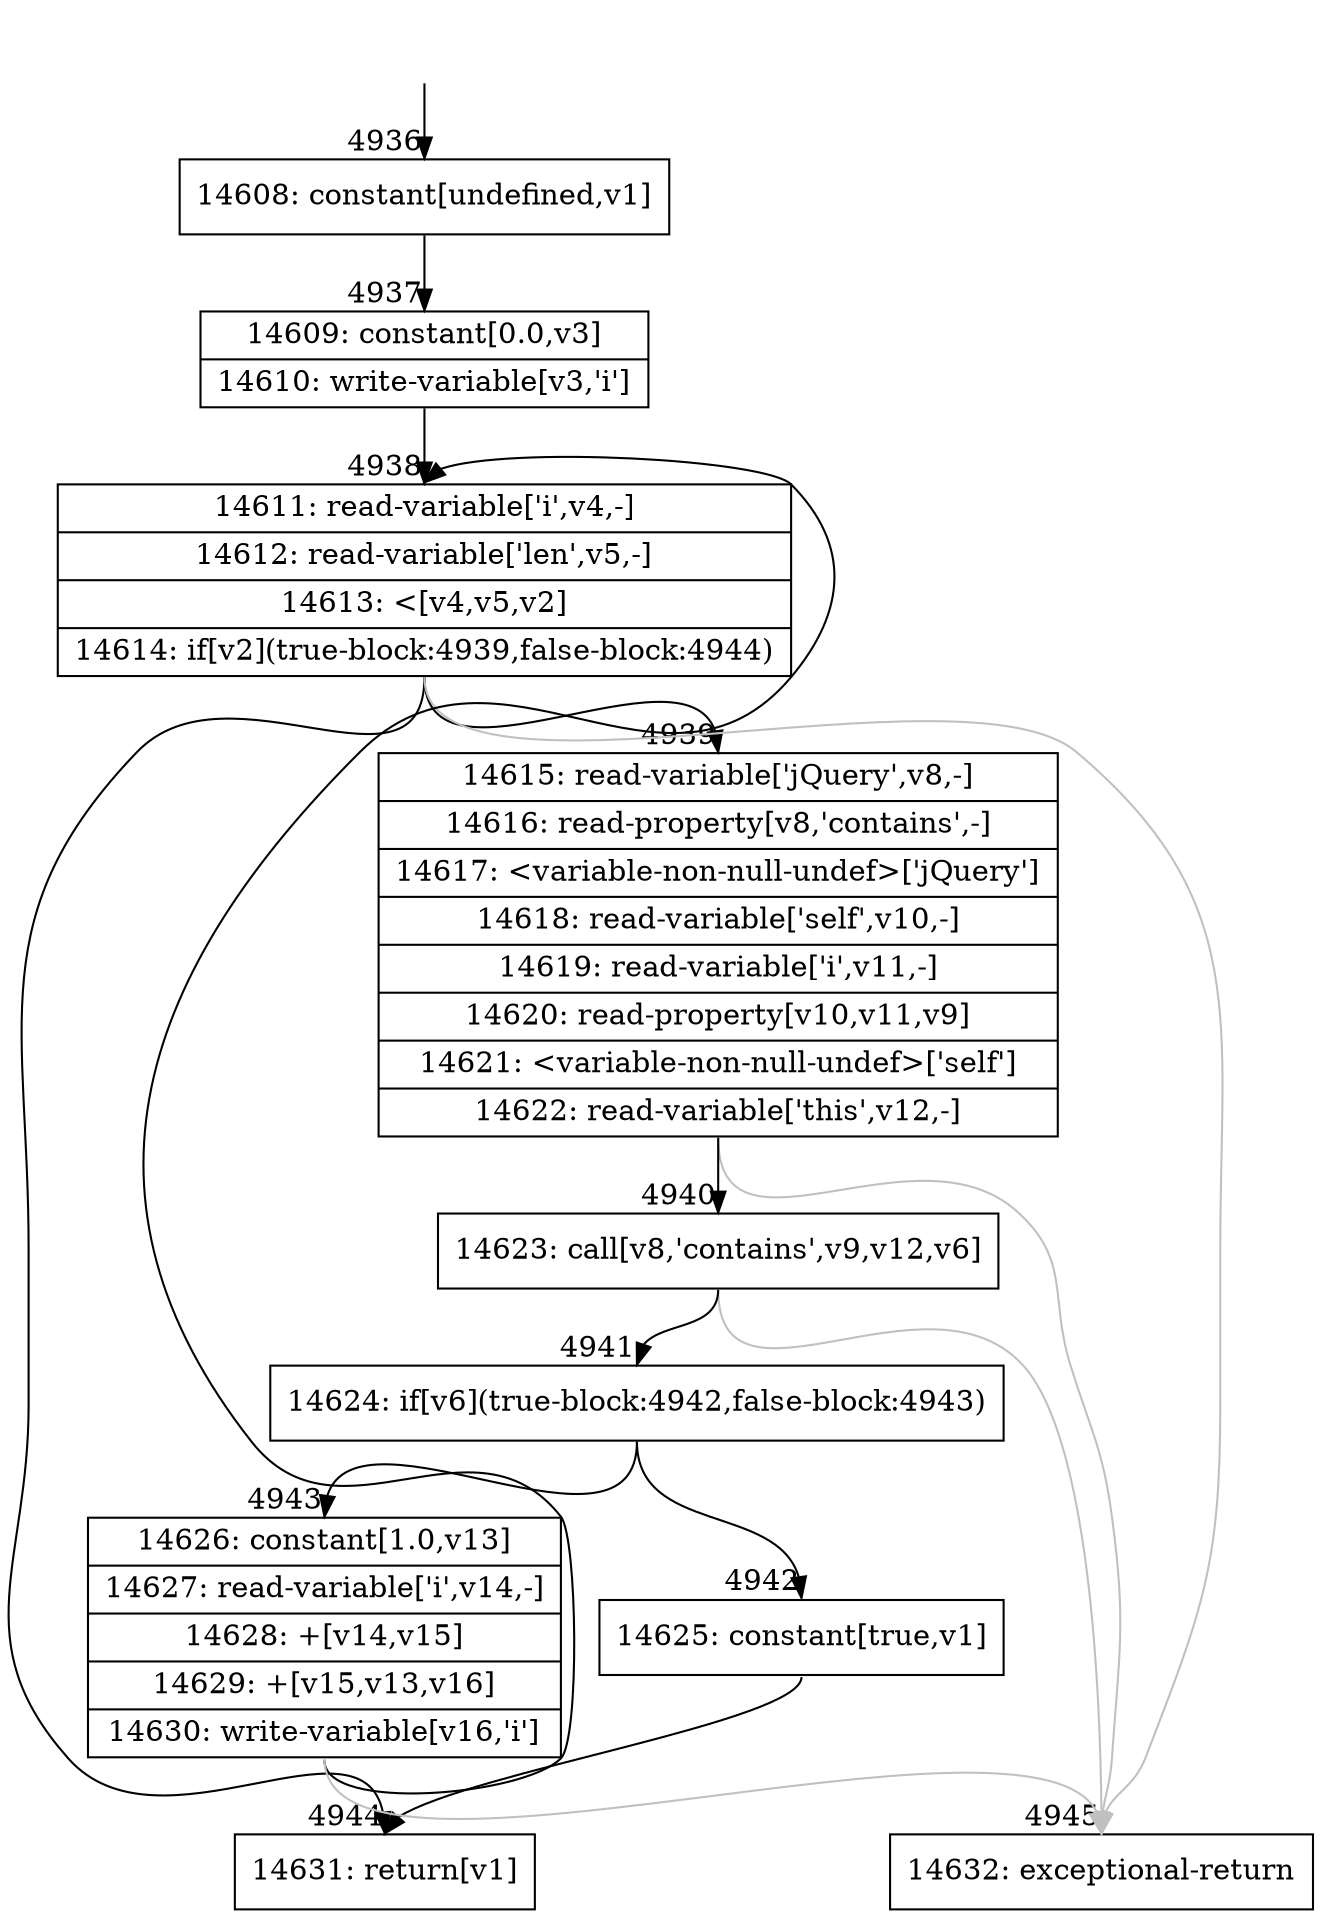 digraph {
rankdir="TD"
BB_entry314[shape=none,label=""];
BB_entry314 -> BB4936 [tailport=s, headport=n, headlabel="    4936"]
BB4936 [shape=record label="{14608: constant[undefined,v1]}" ] 
BB4936 -> BB4937 [tailport=s, headport=n, headlabel="      4937"]
BB4937 [shape=record label="{14609: constant[0.0,v3]|14610: write-variable[v3,'i']}" ] 
BB4937 -> BB4938 [tailport=s, headport=n, headlabel="      4938"]
BB4938 [shape=record label="{14611: read-variable['i',v4,-]|14612: read-variable['len',v5,-]|14613: \<[v4,v5,v2]|14614: if[v2](true-block:4939,false-block:4944)}" ] 
BB4938 -> BB4939 [tailport=s, headport=n, headlabel="      4939"]
BB4938 -> BB4944 [tailport=s, headport=n, headlabel="      4944"]
BB4938 -> BB4945 [tailport=s, headport=n, color=gray, headlabel="      4945"]
BB4939 [shape=record label="{14615: read-variable['jQuery',v8,-]|14616: read-property[v8,'contains',-]|14617: \<variable-non-null-undef\>['jQuery']|14618: read-variable['self',v10,-]|14619: read-variable['i',v11,-]|14620: read-property[v10,v11,v9]|14621: \<variable-non-null-undef\>['self']|14622: read-variable['this',v12,-]}" ] 
BB4939 -> BB4940 [tailport=s, headport=n, headlabel="      4940"]
BB4939 -> BB4945 [tailport=s, headport=n, color=gray]
BB4940 [shape=record label="{14623: call[v8,'contains',v9,v12,v6]}" ] 
BB4940 -> BB4941 [tailport=s, headport=n, headlabel="      4941"]
BB4940 -> BB4945 [tailport=s, headport=n, color=gray]
BB4941 [shape=record label="{14624: if[v6](true-block:4942,false-block:4943)}" ] 
BB4941 -> BB4942 [tailport=s, headport=n, headlabel="      4942"]
BB4941 -> BB4943 [tailport=s, headport=n, headlabel="      4943"]
BB4942 [shape=record label="{14625: constant[true,v1]}" ] 
BB4942 -> BB4944 [tailport=s, headport=n]
BB4943 [shape=record label="{14626: constant[1.0,v13]|14627: read-variable['i',v14,-]|14628: +[v14,v15]|14629: +[v15,v13,v16]|14630: write-variable[v16,'i']}" ] 
BB4943 -> BB4938 [tailport=s, headport=n]
BB4943 -> BB4945 [tailport=s, headport=n, color=gray]
BB4944 [shape=record label="{14631: return[v1]}" ] 
BB4945 [shape=record label="{14632: exceptional-return}" ] 
}
